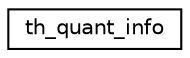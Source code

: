 digraph "Graphical Class Hierarchy"
{
  edge [fontname="Helvetica",fontsize="10",labelfontname="Helvetica",labelfontsize="10"];
  node [fontname="Helvetica",fontsize="10",shape=record];
  rankdir="LR";
  Node1 [label="th_quant_info",height=0.2,width=0.4,color="black", fillcolor="white", style="filled",URL="$structth__quant__info.html"];
}
